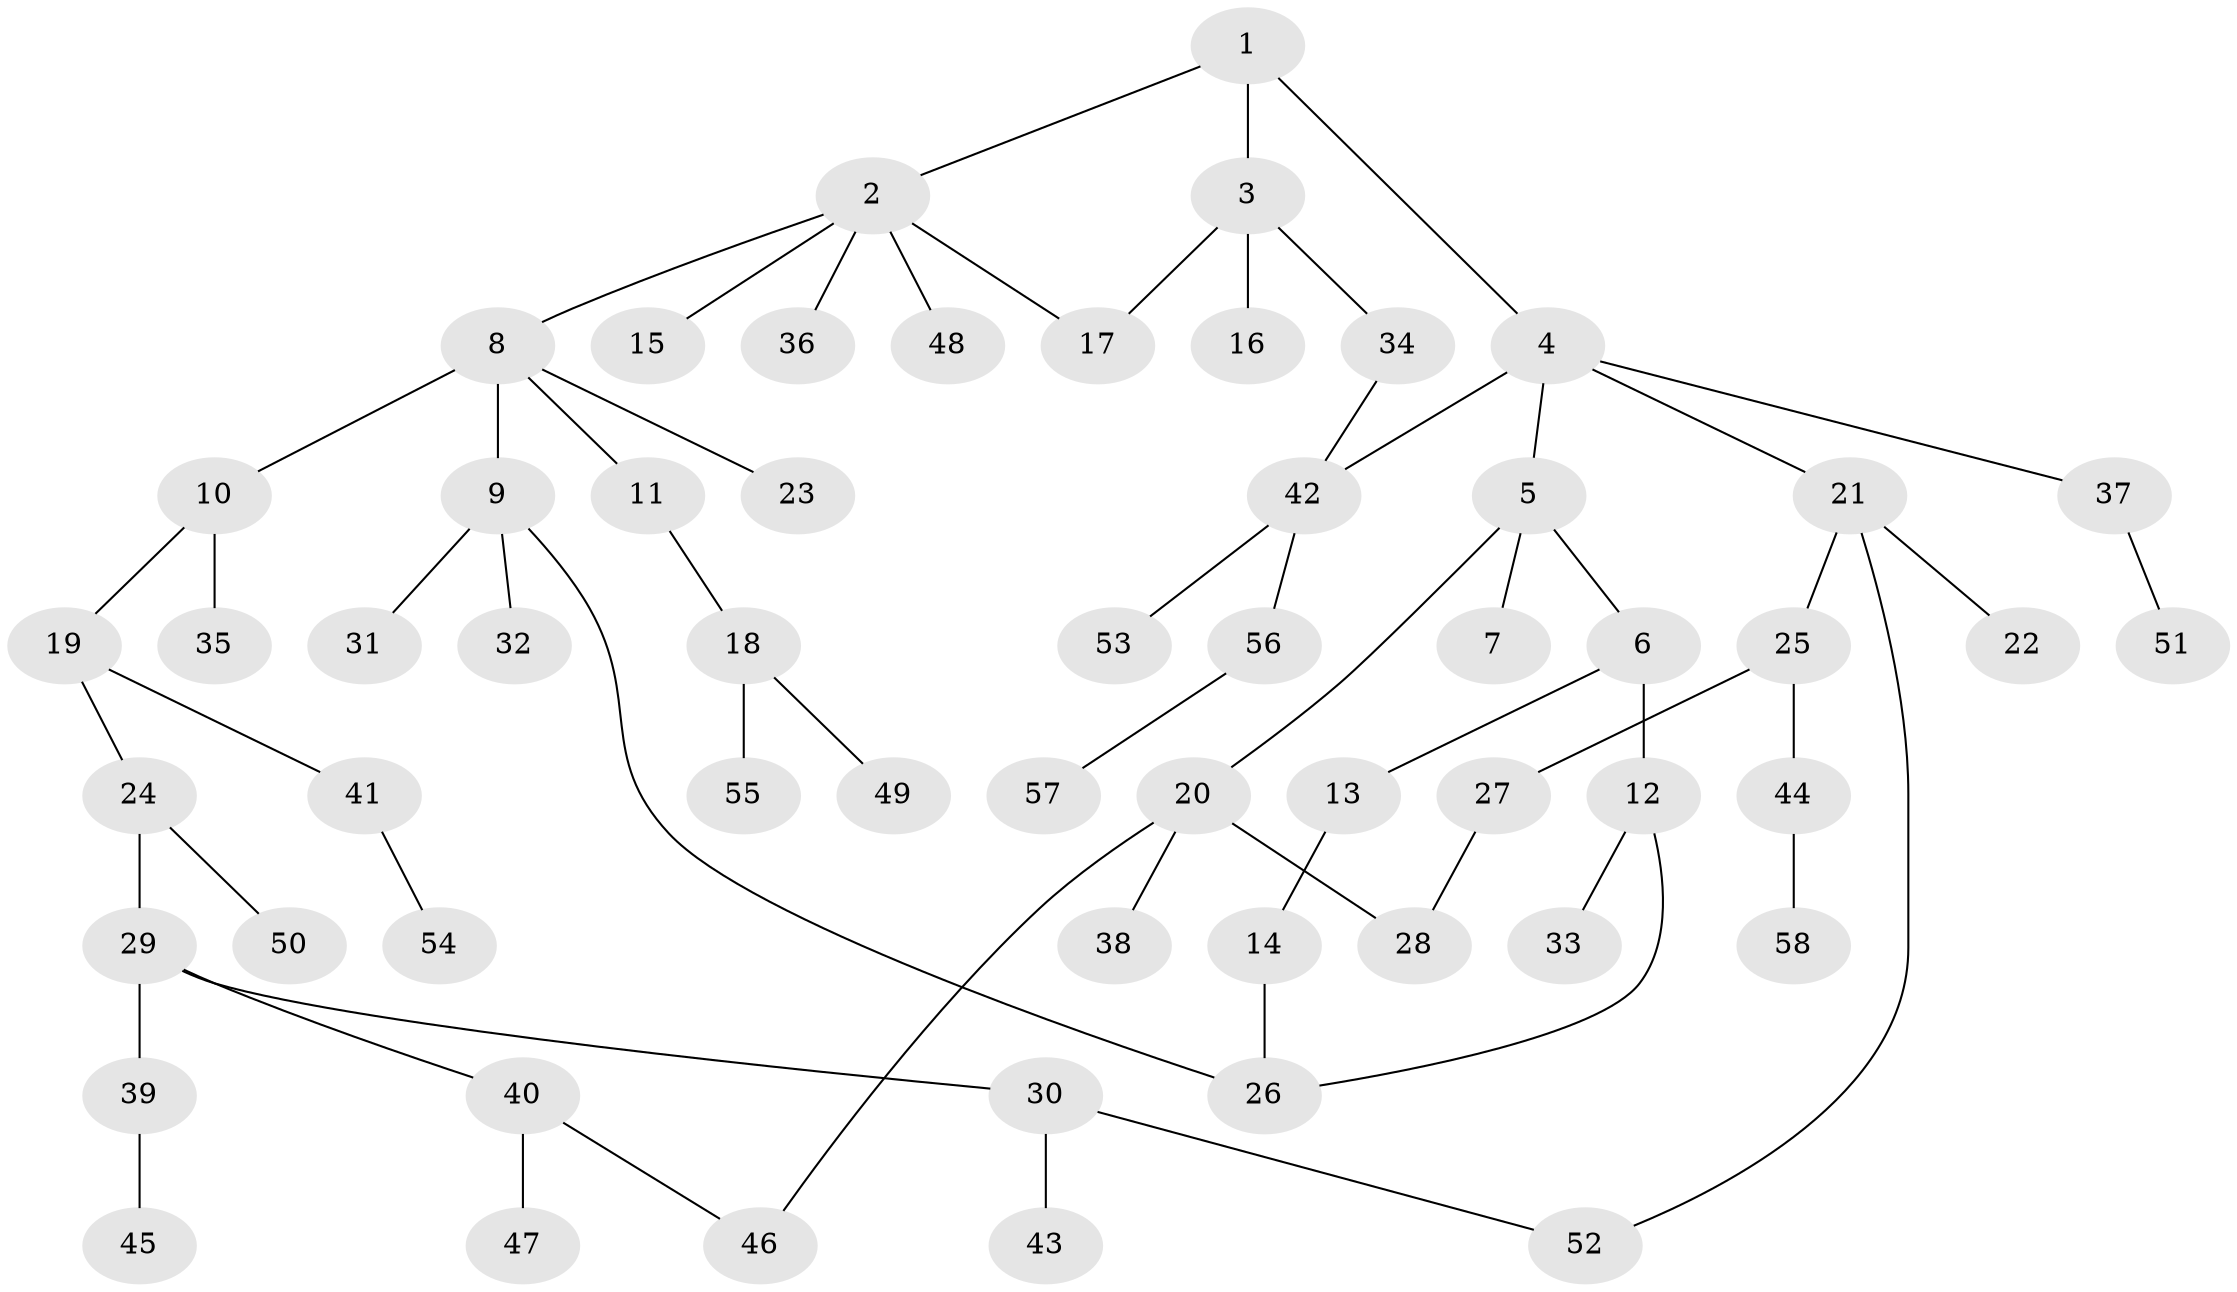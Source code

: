 // coarse degree distribution, {3: 0.2, 5: 0.05, 4: 0.125, 7: 0.025, 1: 0.425, 2: 0.175}
// Generated by graph-tools (version 1.1) at 2025/23/03/03/25 07:23:33]
// undirected, 58 vertices, 64 edges
graph export_dot {
graph [start="1"]
  node [color=gray90,style=filled];
  1;
  2;
  3;
  4;
  5;
  6;
  7;
  8;
  9;
  10;
  11;
  12;
  13;
  14;
  15;
  16;
  17;
  18;
  19;
  20;
  21;
  22;
  23;
  24;
  25;
  26;
  27;
  28;
  29;
  30;
  31;
  32;
  33;
  34;
  35;
  36;
  37;
  38;
  39;
  40;
  41;
  42;
  43;
  44;
  45;
  46;
  47;
  48;
  49;
  50;
  51;
  52;
  53;
  54;
  55;
  56;
  57;
  58;
  1 -- 2;
  1 -- 3;
  1 -- 4;
  2 -- 8;
  2 -- 15;
  2 -- 36;
  2 -- 48;
  2 -- 17;
  3 -- 16;
  3 -- 17;
  3 -- 34;
  4 -- 5;
  4 -- 21;
  4 -- 37;
  4 -- 42;
  5 -- 6;
  5 -- 7;
  5 -- 20;
  6 -- 12;
  6 -- 13;
  8 -- 9;
  8 -- 10;
  8 -- 11;
  8 -- 23;
  9 -- 31;
  9 -- 32;
  9 -- 26;
  10 -- 19;
  10 -- 35;
  11 -- 18;
  12 -- 26;
  12 -- 33;
  13 -- 14;
  14 -- 26;
  18 -- 49;
  18 -- 55;
  19 -- 24;
  19 -- 41;
  20 -- 38;
  20 -- 28;
  20 -- 46;
  21 -- 22;
  21 -- 25;
  21 -- 52;
  24 -- 29;
  24 -- 50;
  25 -- 27;
  25 -- 44;
  27 -- 28;
  29 -- 30;
  29 -- 39;
  29 -- 40;
  30 -- 43;
  30 -- 52;
  34 -- 42;
  37 -- 51;
  39 -- 45;
  40 -- 46;
  40 -- 47;
  41 -- 54;
  42 -- 53;
  42 -- 56;
  44 -- 58;
  56 -- 57;
}
